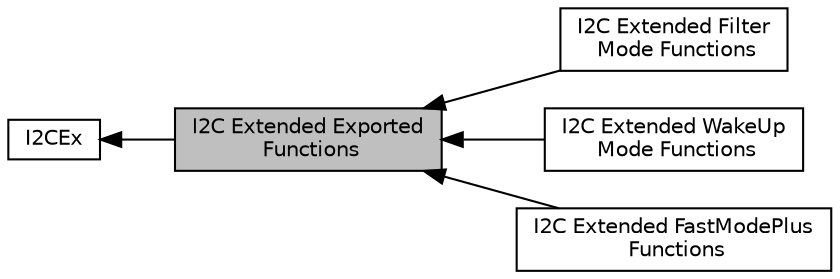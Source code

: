 digraph "I2C Extended Exported Functions"
{
  edge [fontname="Helvetica",fontsize="10",labelfontname="Helvetica",labelfontsize="10"];
  node [fontname="Helvetica",fontsize="10",shape=box];
  rankdir=LR;
  Node2 [label="I2CEx",height=0.2,width=0.4,color="black", fillcolor="white", style="filled",URL="$group___i2_c_ex.html",tooltip="I2C Extended HAL module driver."];
  Node1 [label="I2C Extended Exported\l Functions",height=0.2,width=0.4,color="black", fillcolor="grey75", style="filled", fontcolor="black",tooltip=" "];
  Node3 [label="I2C Extended Filter\l Mode Functions",height=0.2,width=0.4,color="black", fillcolor="white", style="filled",URL="$group___i2_c_ex___exported___functions___group1.html",tooltip=" "];
  Node4 [label="I2C Extended WakeUp\l Mode Functions",height=0.2,width=0.4,color="black", fillcolor="white", style="filled",URL="$group___i2_c_ex___exported___functions___group2.html",tooltip=" "];
  Node5 [label="I2C Extended FastModePlus\l Functions",height=0.2,width=0.4,color="black", fillcolor="white", style="filled",URL="$group___i2_c_ex___exported___functions___group3.html",tooltip=" "];
  Node2->Node1 [shape=plaintext, dir="back", style="solid"];
  Node1->Node3 [shape=plaintext, dir="back", style="solid"];
  Node1->Node4 [shape=plaintext, dir="back", style="solid"];
  Node1->Node5 [shape=plaintext, dir="back", style="solid"];
}
